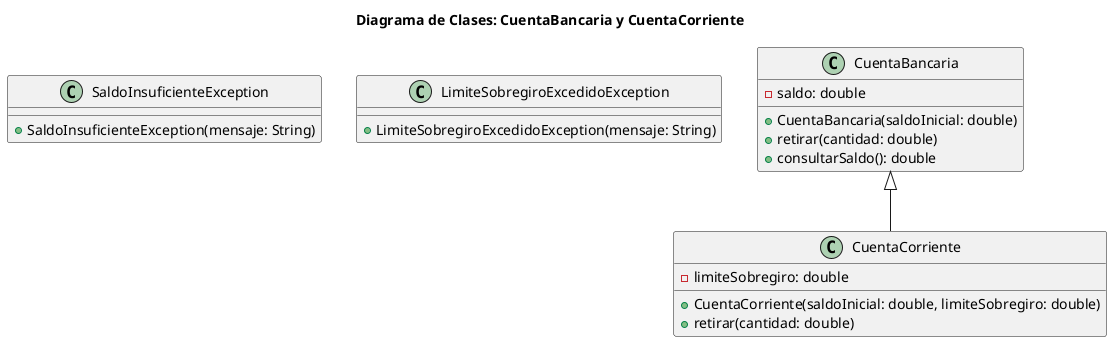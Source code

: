 @startuml
title Diagrama de Clases: CuentaBancaria y CuentaCorriente

class SaldoInsuficienteException {
    + SaldoInsuficienteException(mensaje: String)
}

class LimiteSobregiroExcedidoException {
    + LimiteSobregiroExcedidoException(mensaje: String)
}

class CuentaBancaria {
    - saldo: double
    + CuentaBancaria(saldoInicial: double)
    + retirar(cantidad: double)
    + consultarSaldo(): double
}

class CuentaCorriente {
    - limiteSobregiro: double
    + CuentaCorriente(saldoInicial: double, limiteSobregiro: double)
    + retirar(cantidad: double)
}

CuentaBancaria <|-- CuentaCorriente

@enduml
